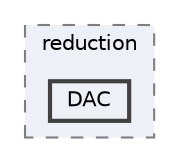 digraph "src/thermophysicalModels/chemistryModel/chemistryModel/TDACChemistryModel/reduction/DAC"
{
 // LATEX_PDF_SIZE
  bgcolor="transparent";
  edge [fontname=Helvetica,fontsize=10,labelfontname=Helvetica,labelfontsize=10];
  node [fontname=Helvetica,fontsize=10,shape=box,height=0.2,width=0.4];
  compound=true
  subgraph clusterdir_11a35c86249c89795f10656fe50614a9 {
    graph [ bgcolor="#edf0f7", pencolor="grey50", label="reduction", fontname=Helvetica,fontsize=10 style="filled,dashed", URL="dir_11a35c86249c89795f10656fe50614a9.html",tooltip=""]
  dir_0d3fdc3fba0dee4ab1c10766f898f2b6 [label="DAC", fillcolor="#edf0f7", color="grey25", style="filled,bold", URL="dir_0d3fdc3fba0dee4ab1c10766f898f2b6.html",tooltip=""];
  }
}
